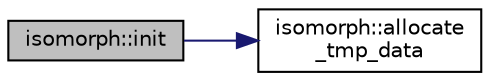 digraph "isomorph::init"
{
  edge [fontname="Helvetica",fontsize="10",labelfontname="Helvetica",labelfontsize="10"];
  node [fontname="Helvetica",fontsize="10",shape=record];
  rankdir="LR";
  Node5866 [label="isomorph::init",height=0.2,width=0.4,color="black", fillcolor="grey75", style="filled", fontcolor="black"];
  Node5866 -> Node5867 [color="midnightblue",fontsize="10",style="solid",fontname="Helvetica"];
  Node5867 [label="isomorph::allocate\l_tmp_data",height=0.2,width=0.4,color="black", fillcolor="white", style="filled",URL="$d3/d5f/classisomorph.html#a2aba74f4e4c524cfee6c9faea33474c2"];
}
